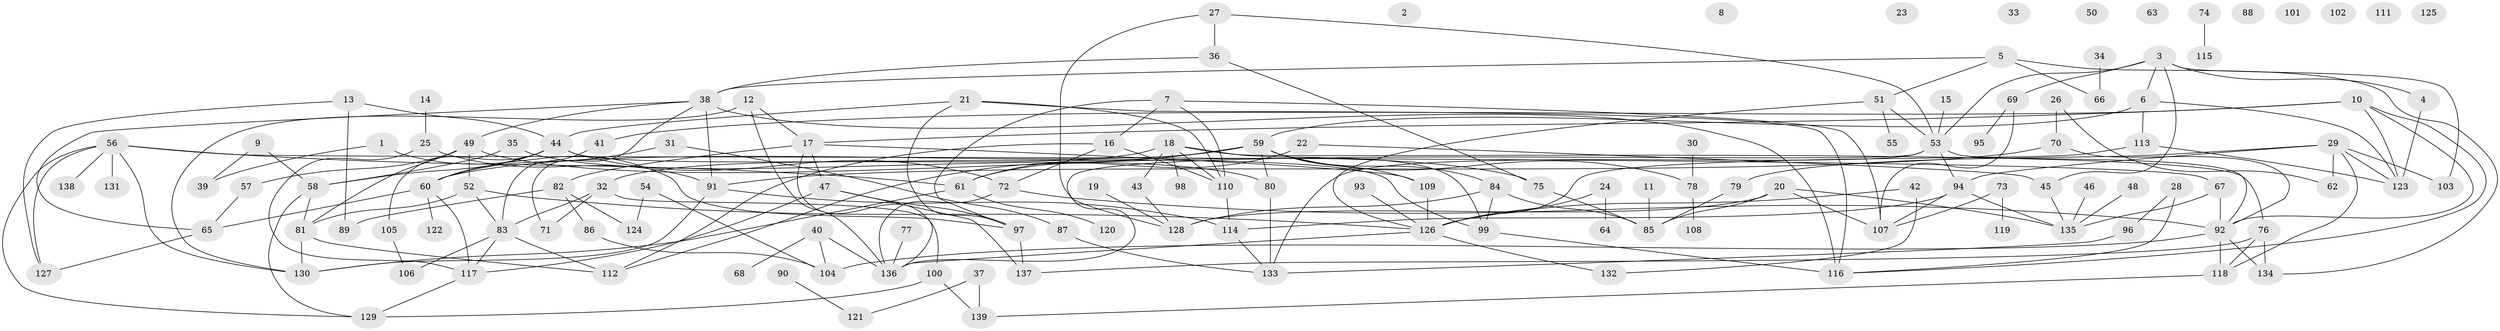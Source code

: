 // Generated by graph-tools (version 1.1) at 2025/33/03/09/25 02:33:52]
// undirected, 139 vertices, 209 edges
graph export_dot {
graph [start="1"]
  node [color=gray90,style=filled];
  1;
  2;
  3;
  4;
  5;
  6;
  7;
  8;
  9;
  10;
  11;
  12;
  13;
  14;
  15;
  16;
  17;
  18;
  19;
  20;
  21;
  22;
  23;
  24;
  25;
  26;
  27;
  28;
  29;
  30;
  31;
  32;
  33;
  34;
  35;
  36;
  37;
  38;
  39;
  40;
  41;
  42;
  43;
  44;
  45;
  46;
  47;
  48;
  49;
  50;
  51;
  52;
  53;
  54;
  55;
  56;
  57;
  58;
  59;
  60;
  61;
  62;
  63;
  64;
  65;
  66;
  67;
  68;
  69;
  70;
  71;
  72;
  73;
  74;
  75;
  76;
  77;
  78;
  79;
  80;
  81;
  82;
  83;
  84;
  85;
  86;
  87;
  88;
  89;
  90;
  91;
  92;
  93;
  94;
  95;
  96;
  97;
  98;
  99;
  100;
  101;
  102;
  103;
  104;
  105;
  106;
  107;
  108;
  109;
  110;
  111;
  112;
  113;
  114;
  115;
  116;
  117;
  118;
  119;
  120;
  121;
  122;
  123;
  124;
  125;
  126;
  127;
  128;
  129;
  130;
  131;
  132;
  133;
  134;
  135;
  136;
  137;
  138;
  139;
  1 -- 39;
  1 -- 97;
  3 -- 4;
  3 -- 6;
  3 -- 45;
  3 -- 53;
  3 -- 69;
  3 -- 103;
  4 -- 123;
  5 -- 38;
  5 -- 51;
  5 -- 66;
  5 -- 134;
  6 -- 59;
  6 -- 113;
  6 -- 123;
  7 -- 16;
  7 -- 97;
  7 -- 107;
  7 -- 110;
  9 -- 39;
  9 -- 58;
  10 -- 17;
  10 -- 41;
  10 -- 92;
  10 -- 116;
  10 -- 123;
  11 -- 85;
  12 -- 17;
  12 -- 130;
  12 -- 136;
  13 -- 44;
  13 -- 89;
  13 -- 127;
  14 -- 25;
  15 -- 53;
  16 -- 72;
  16 -- 110;
  16 -- 112;
  17 -- 47;
  17 -- 82;
  17 -- 109;
  17 -- 136;
  18 -- 32;
  18 -- 43;
  18 -- 76;
  18 -- 98;
  18 -- 99;
  18 -- 110;
  19 -- 128;
  20 -- 85;
  20 -- 107;
  20 -- 128;
  20 -- 135;
  21 -- 44;
  21 -- 97;
  21 -- 110;
  21 -- 116;
  22 -- 45;
  22 -- 61;
  24 -- 64;
  24 -- 126;
  25 -- 91;
  25 -- 117;
  26 -- 62;
  26 -- 70;
  27 -- 36;
  27 -- 53;
  27 -- 128;
  28 -- 96;
  28 -- 116;
  29 -- 62;
  29 -- 79;
  29 -- 94;
  29 -- 103;
  29 -- 118;
  29 -- 123;
  30 -- 78;
  31 -- 60;
  31 -- 87;
  32 -- 71;
  32 -- 83;
  32 -- 100;
  34 -- 66;
  35 -- 58;
  35 -- 80;
  36 -- 38;
  36 -- 75;
  37 -- 121;
  37 -- 139;
  38 -- 49;
  38 -- 65;
  38 -- 71;
  38 -- 91;
  38 -- 116;
  40 -- 68;
  40 -- 104;
  40 -- 136;
  41 -- 83;
  42 -- 126;
  42 -- 132;
  43 -- 128;
  44 -- 58;
  44 -- 60;
  44 -- 72;
  44 -- 99;
  44 -- 105;
  45 -- 135;
  46 -- 135;
  47 -- 97;
  47 -- 117;
  47 -- 137;
  48 -- 135;
  49 -- 52;
  49 -- 57;
  49 -- 75;
  49 -- 81;
  51 -- 53;
  51 -- 55;
  51 -- 126;
  52 -- 81;
  52 -- 83;
  52 -- 126;
  53 -- 92;
  53 -- 94;
  53 -- 133;
  53 -- 136;
  54 -- 104;
  54 -- 124;
  56 -- 61;
  56 -- 67;
  56 -- 127;
  56 -- 129;
  56 -- 130;
  56 -- 131;
  56 -- 138;
  57 -- 65;
  58 -- 81;
  58 -- 129;
  59 -- 60;
  59 -- 61;
  59 -- 78;
  59 -- 80;
  59 -- 84;
  59 -- 109;
  59 -- 112;
  60 -- 65;
  60 -- 117;
  60 -- 122;
  61 -- 120;
  61 -- 130;
  65 -- 127;
  67 -- 92;
  67 -- 135;
  69 -- 95;
  69 -- 107;
  70 -- 91;
  70 -- 92;
  72 -- 92;
  72 -- 136;
  73 -- 107;
  73 -- 119;
  74 -- 115;
  75 -- 85;
  76 -- 118;
  76 -- 134;
  76 -- 137;
  77 -- 136;
  78 -- 108;
  79 -- 85;
  80 -- 133;
  81 -- 112;
  81 -- 130;
  82 -- 86;
  82 -- 89;
  82 -- 124;
  83 -- 106;
  83 -- 112;
  83 -- 117;
  84 -- 85;
  84 -- 99;
  84 -- 128;
  86 -- 104;
  87 -- 133;
  90 -- 121;
  91 -- 114;
  91 -- 130;
  92 -- 104;
  92 -- 118;
  92 -- 134;
  93 -- 126;
  94 -- 107;
  94 -- 114;
  94 -- 135;
  96 -- 133;
  97 -- 137;
  99 -- 116;
  100 -- 129;
  100 -- 139;
  105 -- 106;
  109 -- 126;
  110 -- 114;
  113 -- 123;
  113 -- 126;
  114 -- 133;
  117 -- 129;
  118 -- 139;
  126 -- 132;
  126 -- 136;
}
